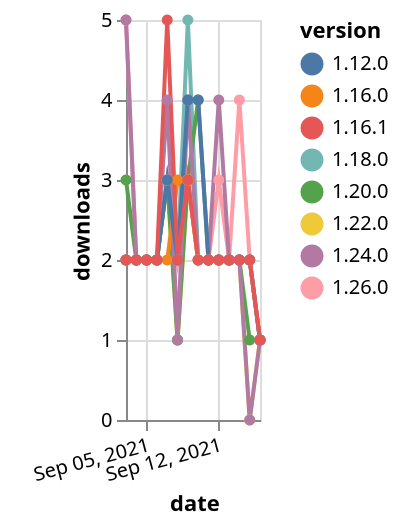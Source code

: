 {"$schema": "https://vega.github.io/schema/vega-lite/v5.json", "description": "A simple bar chart with embedded data.", "data": {"values": [{"date": "2021-09-03", "total": 1659, "delta": 2, "version": "1.18.0"}, {"date": "2021-09-04", "total": 1661, "delta": 2, "version": "1.18.0"}, {"date": "2021-09-05", "total": 1663, "delta": 2, "version": "1.18.0"}, {"date": "2021-09-06", "total": 1665, "delta": 2, "version": "1.18.0"}, {"date": "2021-09-07", "total": 1668, "delta": 3, "version": "1.18.0"}, {"date": "2021-09-08", "total": 1670, "delta": 2, "version": "1.18.0"}, {"date": "2021-09-09", "total": 1675, "delta": 5, "version": "1.18.0"}, {"date": "2021-09-10", "total": 1677, "delta": 2, "version": "1.18.0"}, {"date": "2021-09-11", "total": 1679, "delta": 2, "version": "1.18.0"}, {"date": "2021-09-12", "total": 1681, "delta": 2, "version": "1.18.0"}, {"date": "2021-09-13", "total": 1683, "delta": 2, "version": "1.18.0"}, {"date": "2021-09-14", "total": 1685, "delta": 2, "version": "1.18.0"}, {"date": "2021-09-15", "total": 1687, "delta": 2, "version": "1.18.0"}, {"date": "2021-09-16", "total": 1688, "delta": 1, "version": "1.18.0"}, {"date": "2021-09-03", "total": 999, "delta": 2, "version": "1.22.0"}, {"date": "2021-09-04", "total": 1001, "delta": 2, "version": "1.22.0"}, {"date": "2021-09-05", "total": 1003, "delta": 2, "version": "1.22.0"}, {"date": "2021-09-06", "total": 1005, "delta": 2, "version": "1.22.0"}, {"date": "2021-09-07", "total": 1008, "delta": 3, "version": "1.22.0"}, {"date": "2021-09-08", "total": 1009, "delta": 1, "version": "1.22.0"}, {"date": "2021-09-09", "total": 1012, "delta": 3, "version": "1.22.0"}, {"date": "2021-09-10", "total": 1014, "delta": 2, "version": "1.22.0"}, {"date": "2021-09-11", "total": 1016, "delta": 2, "version": "1.22.0"}, {"date": "2021-09-12", "total": 1018, "delta": 2, "version": "1.22.0"}, {"date": "2021-09-13", "total": 1020, "delta": 2, "version": "1.22.0"}, {"date": "2021-09-14", "total": 1022, "delta": 2, "version": "1.22.0"}, {"date": "2021-09-15", "total": 1022, "delta": 0, "version": "1.22.0"}, {"date": "2021-09-16", "total": 1023, "delta": 1, "version": "1.22.0"}, {"date": "2021-09-03", "total": 222, "delta": 5, "version": "1.26.0"}, {"date": "2021-09-04", "total": 224, "delta": 2, "version": "1.26.0"}, {"date": "2021-09-05", "total": 226, "delta": 2, "version": "1.26.0"}, {"date": "2021-09-06", "total": 228, "delta": 2, "version": "1.26.0"}, {"date": "2021-09-07", "total": 231, "delta": 3, "version": "1.26.0"}, {"date": "2021-09-08", "total": 233, "delta": 2, "version": "1.26.0"}, {"date": "2021-09-09", "total": 236, "delta": 3, "version": "1.26.0"}, {"date": "2021-09-10", "total": 238, "delta": 2, "version": "1.26.0"}, {"date": "2021-09-11", "total": 240, "delta": 2, "version": "1.26.0"}, {"date": "2021-09-12", "total": 243, "delta": 3, "version": "1.26.0"}, {"date": "2021-09-13", "total": 245, "delta": 2, "version": "1.26.0"}, {"date": "2021-09-14", "total": 249, "delta": 4, "version": "1.26.0"}, {"date": "2021-09-15", "total": 251, "delta": 2, "version": "1.26.0"}, {"date": "2021-09-16", "total": 252, "delta": 1, "version": "1.26.0"}, {"date": "2021-09-03", "total": 1482, "delta": 3, "version": "1.20.0"}, {"date": "2021-09-04", "total": 1484, "delta": 2, "version": "1.20.0"}, {"date": "2021-09-05", "total": 1486, "delta": 2, "version": "1.20.0"}, {"date": "2021-09-06", "total": 1488, "delta": 2, "version": "1.20.0"}, {"date": "2021-09-07", "total": 1491, "delta": 3, "version": "1.20.0"}, {"date": "2021-09-08", "total": 1492, "delta": 1, "version": "1.20.0"}, {"date": "2021-09-09", "total": 1495, "delta": 3, "version": "1.20.0"}, {"date": "2021-09-10", "total": 1499, "delta": 4, "version": "1.20.0"}, {"date": "2021-09-11", "total": 1501, "delta": 2, "version": "1.20.0"}, {"date": "2021-09-12", "total": 1503, "delta": 2, "version": "1.20.0"}, {"date": "2021-09-13", "total": 1505, "delta": 2, "version": "1.20.0"}, {"date": "2021-09-14", "total": 1507, "delta": 2, "version": "1.20.0"}, {"date": "2021-09-15", "total": 1508, "delta": 1, "version": "1.20.0"}, {"date": "2021-09-16", "total": 1509, "delta": 1, "version": "1.20.0"}, {"date": "2021-09-03", "total": 1942, "delta": 2, "version": "1.16.0"}, {"date": "2021-09-04", "total": 1944, "delta": 2, "version": "1.16.0"}, {"date": "2021-09-05", "total": 1946, "delta": 2, "version": "1.16.0"}, {"date": "2021-09-06", "total": 1948, "delta": 2, "version": "1.16.0"}, {"date": "2021-09-07", "total": 1950, "delta": 2, "version": "1.16.0"}, {"date": "2021-09-08", "total": 1953, "delta": 3, "version": "1.16.0"}, {"date": "2021-09-09", "total": 1956, "delta": 3, "version": "1.16.0"}, {"date": "2021-09-10", "total": 1958, "delta": 2, "version": "1.16.0"}, {"date": "2021-09-11", "total": 1960, "delta": 2, "version": "1.16.0"}, {"date": "2021-09-12", "total": 1962, "delta": 2, "version": "1.16.0"}, {"date": "2021-09-13", "total": 1964, "delta": 2, "version": "1.16.0"}, {"date": "2021-09-14", "total": 1966, "delta": 2, "version": "1.16.0"}, {"date": "2021-09-15", "total": 1968, "delta": 2, "version": "1.16.0"}, {"date": "2021-09-16", "total": 1969, "delta": 1, "version": "1.16.0"}, {"date": "2021-09-03", "total": 691, "delta": 5, "version": "1.24.0"}, {"date": "2021-09-04", "total": 693, "delta": 2, "version": "1.24.0"}, {"date": "2021-09-05", "total": 695, "delta": 2, "version": "1.24.0"}, {"date": "2021-09-06", "total": 697, "delta": 2, "version": "1.24.0"}, {"date": "2021-09-07", "total": 701, "delta": 4, "version": "1.24.0"}, {"date": "2021-09-08", "total": 702, "delta": 1, "version": "1.24.0"}, {"date": "2021-09-09", "total": 706, "delta": 4, "version": "1.24.0"}, {"date": "2021-09-10", "total": 708, "delta": 2, "version": "1.24.0"}, {"date": "2021-09-11", "total": 710, "delta": 2, "version": "1.24.0"}, {"date": "2021-09-12", "total": 714, "delta": 4, "version": "1.24.0"}, {"date": "2021-09-13", "total": 716, "delta": 2, "version": "1.24.0"}, {"date": "2021-09-14", "total": 718, "delta": 2, "version": "1.24.0"}, {"date": "2021-09-15", "total": 718, "delta": 0, "version": "1.24.0"}, {"date": "2021-09-16", "total": 719, "delta": 1, "version": "1.24.0"}, {"date": "2021-09-03", "total": 2376, "delta": 2, "version": "1.12.0"}, {"date": "2021-09-04", "total": 2378, "delta": 2, "version": "1.12.0"}, {"date": "2021-09-05", "total": 2380, "delta": 2, "version": "1.12.0"}, {"date": "2021-09-06", "total": 2382, "delta": 2, "version": "1.12.0"}, {"date": "2021-09-07", "total": 2385, "delta": 3, "version": "1.12.0"}, {"date": "2021-09-08", "total": 2387, "delta": 2, "version": "1.12.0"}, {"date": "2021-09-09", "total": 2391, "delta": 4, "version": "1.12.0"}, {"date": "2021-09-10", "total": 2395, "delta": 4, "version": "1.12.0"}, {"date": "2021-09-11", "total": 2397, "delta": 2, "version": "1.12.0"}, {"date": "2021-09-12", "total": 2399, "delta": 2, "version": "1.12.0"}, {"date": "2021-09-13", "total": 2401, "delta": 2, "version": "1.12.0"}, {"date": "2021-09-14", "total": 2403, "delta": 2, "version": "1.12.0"}, {"date": "2021-09-15", "total": 2405, "delta": 2, "version": "1.12.0"}, {"date": "2021-09-16", "total": 2406, "delta": 1, "version": "1.12.0"}, {"date": "2021-09-03", "total": 2099, "delta": 2, "version": "1.16.1"}, {"date": "2021-09-04", "total": 2101, "delta": 2, "version": "1.16.1"}, {"date": "2021-09-05", "total": 2103, "delta": 2, "version": "1.16.1"}, {"date": "2021-09-06", "total": 2105, "delta": 2, "version": "1.16.1"}, {"date": "2021-09-07", "total": 2110, "delta": 5, "version": "1.16.1"}, {"date": "2021-09-08", "total": 2112, "delta": 2, "version": "1.16.1"}, {"date": "2021-09-09", "total": 2115, "delta": 3, "version": "1.16.1"}, {"date": "2021-09-10", "total": 2117, "delta": 2, "version": "1.16.1"}, {"date": "2021-09-11", "total": 2119, "delta": 2, "version": "1.16.1"}, {"date": "2021-09-12", "total": 2121, "delta": 2, "version": "1.16.1"}, {"date": "2021-09-13", "total": 2123, "delta": 2, "version": "1.16.1"}, {"date": "2021-09-14", "total": 2125, "delta": 2, "version": "1.16.1"}, {"date": "2021-09-15", "total": 2127, "delta": 2, "version": "1.16.1"}, {"date": "2021-09-16", "total": 2128, "delta": 1, "version": "1.16.1"}]}, "width": "container", "mark": {"type": "line", "point": {"filled": true}}, "encoding": {"x": {"field": "date", "type": "temporal", "timeUnit": "yearmonthdate", "title": "date", "axis": {"labelAngle": -15}}, "y": {"field": "delta", "type": "quantitative", "title": "downloads"}, "color": {"field": "version", "type": "nominal"}, "tooltip": {"field": "delta"}}}